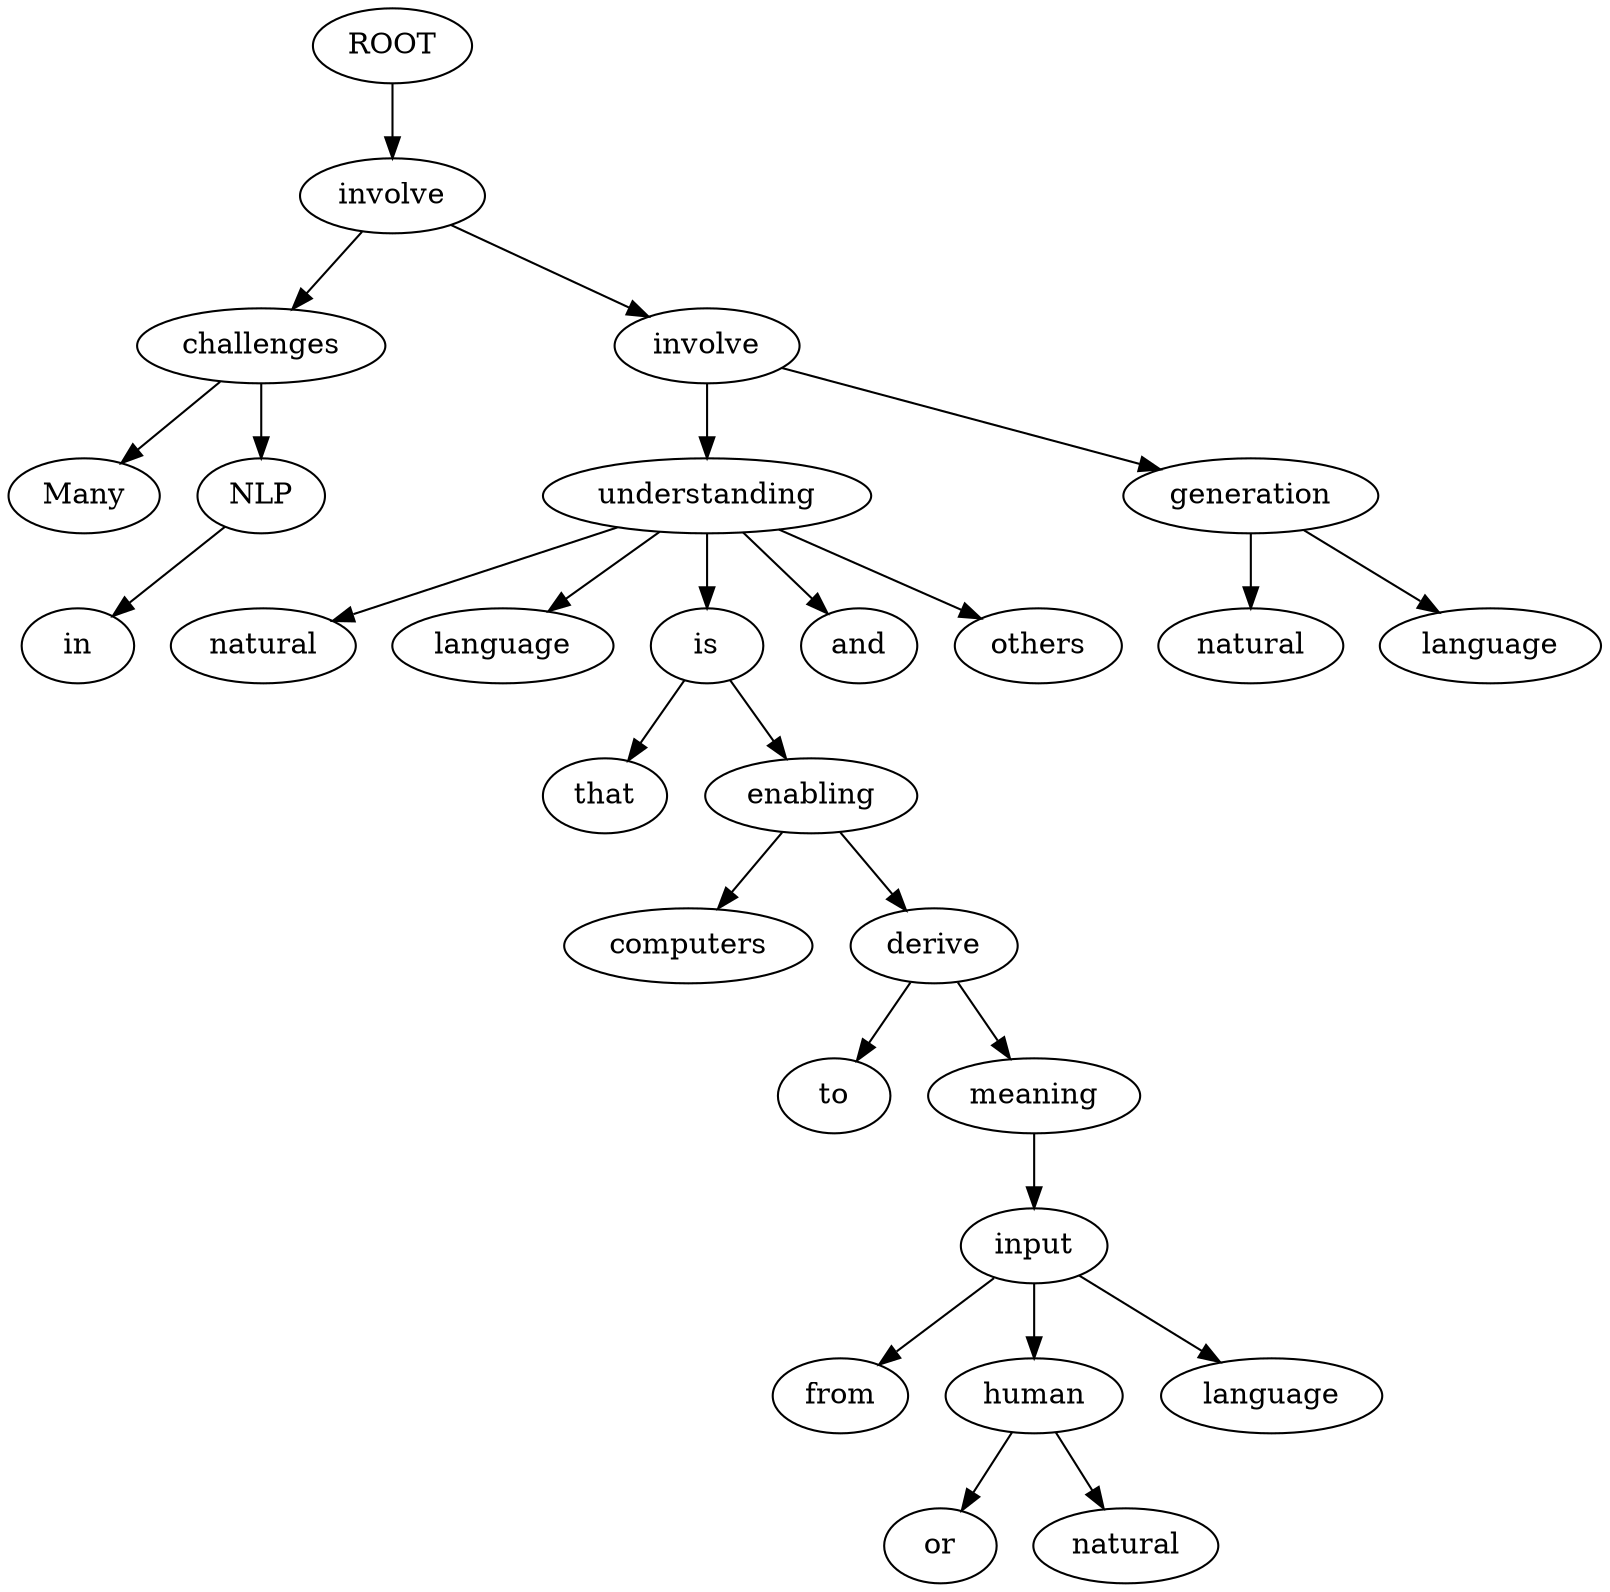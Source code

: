 digraph graph2 {
	node0 [label="ROOT"];
	node1 [label="Many"];
	node2 [label="challenges"];
	node3 [label="in"];
	node4 [label="NLP"];
	node5 [label="involve"];
	node6 [label="natural"];
	node7 [label="language"];
	node8 [label="understanding"];
	node10 [label="that"];
	node11 [label="is"];
	node13 [label="enabling"];
	node14 [label="computers"];
	node15 [label="to"];
	node16 [label="derive"];
	node17 [label="meaning"];
	node18 [label="from"];
	node19 [label="human"];
	node20 [label="or"];
	node21 [label="natural"];
	node22 [label="language"];
	node23 [label="input"];
	node25 [label="and"];
	node26 [label="others"];
	node27 [label="involve"];
	node28 [label="natural"];
	node29 [label="language"];
	node30 [label="generation"];
	node0 -> node5;
	node2 -> node1;
	node5 -> node2;
	node4 -> node3;
	node2 -> node4;
	node8 -> node6;
	node8 -> node7;
	node27 -> node8;
	node11 -> node10;
	node8 -> node11;
	node11 -> node13;
	node13 -> node14;
	node16 -> node15;
	node13 -> node16;
	node16 -> node17;
	node23 -> node18;
	node23 -> node19;
	node19 -> node20;
	node19 -> node21;
	node23 -> node22;
	node17 -> node23;
	node8 -> node25;
	node8 -> node26;
	node5 -> node27;
	node30 -> node28;
	node30 -> node29;
	node27 -> node30;
}
